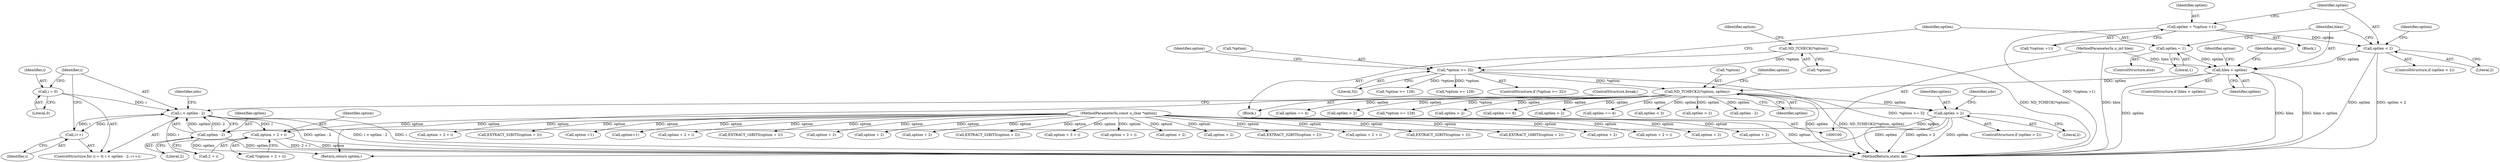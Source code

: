 digraph "0_tcpdump_211124b972e74f0da66bc8b16f181f78793e2f66@pointer" {
"1000425" [label="(Call,option + 2 + i)"];
"1000102" [label="(MethodParameterIn,const u_char *option)"];
"1000412" [label="(Call,i < optlen - 2)"];
"1000417" [label="(Call,i++)"];
"1000409" [label="(Call,i = 0)"];
"1000414" [label="(Call,optlen - 2)"];
"1000400" [label="(Call,optlen > 2)"];
"1000191" [label="(Call,ND_TCHECK2(*option, optlen))"];
"1000111" [label="(Call,*option >= 32)"];
"1000107" [label="(Call,ND_TCHECK(*option))"];
"1000162" [label="(Call,hlen < optlen)"];
"1000103" [label="(MethodParameterIn,u_int hlen)"];
"1000158" [label="(Call,optlen = 1)"];
"1000128" [label="(Call,optlen < 2)"];
"1000121" [label="(Call,optlen = *(option +1))"];
"1000412" [label="(Call,i < optlen - 2)"];
"1000417" [label="(Call,i++)"];
"1000427" [label="(Call,2 + i)"];
"1000113" [label="(Identifier,option)"];
"1000282" [label="(Call,option + 2)"];
"1000112" [label="(Call,*option)"];
"1000416" [label="(Literal,2)"];
"1000474" [label="(Call,EXTRACT_32BITS(option + 2))"];
"1000194" [label="(Identifier,optlen)"];
"1000402" [label="(Literal,2)"];
"1000466" [label="(Call,optlen == 4)"];
"1000399" [label="(ControlStructure,if (optlen > 2))"];
"1000458" [label="(Call,option + 2 + i)"];
"1000540" [label="(Call,optlen > 2)"];
"1000514" [label="(Call,EXTRACT_32BITS(option + 2))"];
"1000164" [label="(Identifier,optlen)"];
"1000127" [label="(ControlStructure,if (optlen < 2))"];
"1000161" [label="(ControlStructure,if (hlen < optlen))"];
"1000111" [label="(Call,*option >= 32)"];
"1000193" [label="(Identifier,option)"];
"1000217" [label="(Call,EXTRACT_16BITS(option + 2))"];
"1000475" [label="(Call,option + 2)"];
"1000114" [label="(Literal,32)"];
"1000421" [label="(Identifier,ndo)"];
"1000135" [label="(Identifier,option)"];
"1000565" [label="(Call,option + 2 + i)"];
"1000108" [label="(Call,*option)"];
"1000167" [label="(Call,*option >= 128)"];
"1000529" [label="(Call,option + 2)"];
"1000571" [label="(Return,return optlen;)"];
"1000415" [label="(Identifier,optlen)"];
"1000159" [label="(Identifier,optlen)"];
"1000158" [label="(Call,optlen = 1)"];
"1000408" [label="(ControlStructure,for (i = 0; i < optlen - 2; i++))"];
"1000269" [label="(Call,option + 2)"];
"1000392" [label="(Call,option + 2 + i)"];
"1000107" [label="(Call,ND_TCHECK(*option))"];
"1000119" [label="(Identifier,option)"];
"1000424" [label="(Call,*(option + 2 + i))"];
"1000123" [label="(Call,*(option +1))"];
"1000160" [label="(Literal,1)"];
"1000400" [label="(Call,optlen > 2)"];
"1000191" [label="(Call,ND_TCHECK2(*option, optlen))"];
"1000196" [label="(Call,*option >= 128)"];
"1000433" [label="(Call,optlen > 2)"];
"1000413" [label="(Identifier,i)"];
"1000582" [label="(MethodReturn,static int)"];
"1000494" [label="(Call,EXTRACT_32BITS(option + 2))"];
"1000426" [label="(Identifier,option)"];
"1000121" [label="(Call,optlen = *(option +1))"];
"1000506" [label="(Call,optlen == 6)"];
"1000310" [label="(Call,optlen > 2)"];
"1000406" [label="(Identifier,ndo)"];
"1000128" [label="(Call,optlen < 2)"];
"1000414" [label="(Call,optlen - 2)"];
"1000162" [label="(Call,hlen < optlen)"];
"1000486" [label="(Call,optlen == 4)"];
"1000418" [label="(Identifier,i)"];
"1000124" [label="(Call,option +1)"];
"1000130" [label="(Literal,2)"];
"1000122" [label="(Identifier,optlen)"];
"1000425" [label="(Call,option + 2 + i)"];
"1000256" [label="(Call,optlen < 3)"];
"1000133" [label="(Call,*option >= 128)"];
"1000118" [label="(Call,option+1)"];
"1000157" [label="(ControlStructure,else)"];
"1000359" [label="(Call,option + 2 + i)"];
"1000115" [label="(Block,)"];
"1000367" [label="(Call,optlen > 2)"];
"1000192" [label="(Call,*option)"];
"1000401" [label="(Identifier,optlen)"];
"1000528" [label="(Call,EXTRACT_16BITS(option + 2))"];
"1000104" [label="(Block,)"];
"1000129" [label="(Identifier,optlen)"];
"1000410" [label="(Identifier,i)"];
"1000495" [label="(Call,option + 2)"];
"1000110" [label="(ControlStructure,if (*option >= 32))"];
"1000169" [label="(Identifier,option)"];
"1000163" [label="(Identifier,hlen)"];
"1000515" [label="(Call,option + 2)"];
"1000218" [label="(Call,option + 2)"];
"1000228" [label="(Call,EXTRACT_32BITS(option + 2))"];
"1000348" [label="(Call,optlen - 2)"];
"1000102" [label="(MethodParameterIn,const u_char *option)"];
"1000302" [label="(Call,option + 3 + i)"];
"1000409" [label="(Call,i = 0)"];
"1000103" [label="(MethodParameterIn,u_int hlen)"];
"1000335" [label="(Call,option + 2 + i)"];
"1000229" [label="(Call,option + 2)"];
"1000411" [label="(Literal,0)"];
"1000198" [label="(Identifier,option)"];
"1000430" [label="(ControlStructure,break;)"];
"1000425" -> "1000424"  [label="AST: "];
"1000425" -> "1000427"  [label="CFG: "];
"1000426" -> "1000425"  [label="AST: "];
"1000427" -> "1000425"  [label="AST: "];
"1000424" -> "1000425"  [label="CFG: "];
"1000425" -> "1000582"  [label="DDG: 2 + i"];
"1000425" -> "1000582"  [label="DDG: option"];
"1000102" -> "1000425"  [label="DDG: option"];
"1000412" -> "1000425"  [label="DDG: i"];
"1000102" -> "1000100"  [label="AST: "];
"1000102" -> "1000582"  [label="DDG: option"];
"1000102" -> "1000118"  [label="DDG: option"];
"1000102" -> "1000124"  [label="DDG: option"];
"1000102" -> "1000217"  [label="DDG: option"];
"1000102" -> "1000218"  [label="DDG: option"];
"1000102" -> "1000228"  [label="DDG: option"];
"1000102" -> "1000229"  [label="DDG: option"];
"1000102" -> "1000269"  [label="DDG: option"];
"1000102" -> "1000282"  [label="DDG: option"];
"1000102" -> "1000302"  [label="DDG: option"];
"1000102" -> "1000335"  [label="DDG: option"];
"1000102" -> "1000359"  [label="DDG: option"];
"1000102" -> "1000392"  [label="DDG: option"];
"1000102" -> "1000458"  [label="DDG: option"];
"1000102" -> "1000474"  [label="DDG: option"];
"1000102" -> "1000475"  [label="DDG: option"];
"1000102" -> "1000494"  [label="DDG: option"];
"1000102" -> "1000495"  [label="DDG: option"];
"1000102" -> "1000514"  [label="DDG: option"];
"1000102" -> "1000515"  [label="DDG: option"];
"1000102" -> "1000528"  [label="DDG: option"];
"1000102" -> "1000529"  [label="DDG: option"];
"1000102" -> "1000565"  [label="DDG: option"];
"1000412" -> "1000408"  [label="AST: "];
"1000412" -> "1000414"  [label="CFG: "];
"1000413" -> "1000412"  [label="AST: "];
"1000414" -> "1000412"  [label="AST: "];
"1000421" -> "1000412"  [label="CFG: "];
"1000430" -> "1000412"  [label="CFG: "];
"1000412" -> "1000582"  [label="DDG: i < optlen - 2"];
"1000412" -> "1000582"  [label="DDG: optlen - 2"];
"1000412" -> "1000582"  [label="DDG: i"];
"1000417" -> "1000412"  [label="DDG: i"];
"1000409" -> "1000412"  [label="DDG: i"];
"1000414" -> "1000412"  [label="DDG: optlen"];
"1000414" -> "1000412"  [label="DDG: 2"];
"1000412" -> "1000417"  [label="DDG: i"];
"1000412" -> "1000427"  [label="DDG: i"];
"1000417" -> "1000408"  [label="AST: "];
"1000417" -> "1000418"  [label="CFG: "];
"1000418" -> "1000417"  [label="AST: "];
"1000413" -> "1000417"  [label="CFG: "];
"1000409" -> "1000408"  [label="AST: "];
"1000409" -> "1000411"  [label="CFG: "];
"1000410" -> "1000409"  [label="AST: "];
"1000411" -> "1000409"  [label="AST: "];
"1000413" -> "1000409"  [label="CFG: "];
"1000414" -> "1000416"  [label="CFG: "];
"1000415" -> "1000414"  [label="AST: "];
"1000416" -> "1000414"  [label="AST: "];
"1000414" -> "1000582"  [label="DDG: optlen"];
"1000400" -> "1000414"  [label="DDG: optlen"];
"1000414" -> "1000571"  [label="DDG: optlen"];
"1000400" -> "1000399"  [label="AST: "];
"1000400" -> "1000402"  [label="CFG: "];
"1000401" -> "1000400"  [label="AST: "];
"1000402" -> "1000400"  [label="AST: "];
"1000406" -> "1000400"  [label="CFG: "];
"1000430" -> "1000400"  [label="CFG: "];
"1000400" -> "1000582"  [label="DDG: optlen"];
"1000400" -> "1000582"  [label="DDG: optlen > 2"];
"1000191" -> "1000400"  [label="DDG: optlen"];
"1000400" -> "1000571"  [label="DDG: optlen"];
"1000191" -> "1000104"  [label="AST: "];
"1000191" -> "1000194"  [label="CFG: "];
"1000192" -> "1000191"  [label="AST: "];
"1000194" -> "1000191"  [label="AST: "];
"1000198" -> "1000191"  [label="CFG: "];
"1000191" -> "1000582"  [label="DDG: optlen"];
"1000191" -> "1000582"  [label="DDG: ND_TCHECK2(*option, optlen)"];
"1000111" -> "1000191"  [label="DDG: *option"];
"1000162" -> "1000191"  [label="DDG: optlen"];
"1000191" -> "1000196"  [label="DDG: *option"];
"1000191" -> "1000256"  [label="DDG: optlen"];
"1000191" -> "1000310"  [label="DDG: optlen"];
"1000191" -> "1000348"  [label="DDG: optlen"];
"1000191" -> "1000367"  [label="DDG: optlen"];
"1000191" -> "1000433"  [label="DDG: optlen"];
"1000191" -> "1000466"  [label="DDG: optlen"];
"1000191" -> "1000486"  [label="DDG: optlen"];
"1000191" -> "1000506"  [label="DDG: optlen"];
"1000191" -> "1000540"  [label="DDG: optlen"];
"1000191" -> "1000571"  [label="DDG: optlen"];
"1000111" -> "1000110"  [label="AST: "];
"1000111" -> "1000114"  [label="CFG: "];
"1000112" -> "1000111"  [label="AST: "];
"1000114" -> "1000111"  [label="AST: "];
"1000119" -> "1000111"  [label="CFG: "];
"1000159" -> "1000111"  [label="CFG: "];
"1000111" -> "1000582"  [label="DDG: *option >= 32"];
"1000107" -> "1000111"  [label="DDG: *option"];
"1000111" -> "1000133"  [label="DDG: *option"];
"1000111" -> "1000167"  [label="DDG: *option"];
"1000107" -> "1000104"  [label="AST: "];
"1000107" -> "1000108"  [label="CFG: "];
"1000108" -> "1000107"  [label="AST: "];
"1000113" -> "1000107"  [label="CFG: "];
"1000107" -> "1000582"  [label="DDG: ND_TCHECK(*option)"];
"1000162" -> "1000161"  [label="AST: "];
"1000162" -> "1000164"  [label="CFG: "];
"1000163" -> "1000162"  [label="AST: "];
"1000164" -> "1000162"  [label="AST: "];
"1000169" -> "1000162"  [label="CFG: "];
"1000193" -> "1000162"  [label="CFG: "];
"1000162" -> "1000582"  [label="DDG: optlen"];
"1000162" -> "1000582"  [label="DDG: hlen"];
"1000162" -> "1000582"  [label="DDG: hlen < optlen"];
"1000103" -> "1000162"  [label="DDG: hlen"];
"1000158" -> "1000162"  [label="DDG: optlen"];
"1000128" -> "1000162"  [label="DDG: optlen"];
"1000103" -> "1000100"  [label="AST: "];
"1000103" -> "1000582"  [label="DDG: hlen"];
"1000158" -> "1000157"  [label="AST: "];
"1000158" -> "1000160"  [label="CFG: "];
"1000159" -> "1000158"  [label="AST: "];
"1000160" -> "1000158"  [label="AST: "];
"1000163" -> "1000158"  [label="CFG: "];
"1000128" -> "1000127"  [label="AST: "];
"1000128" -> "1000130"  [label="CFG: "];
"1000129" -> "1000128"  [label="AST: "];
"1000130" -> "1000128"  [label="AST: "];
"1000135" -> "1000128"  [label="CFG: "];
"1000163" -> "1000128"  [label="CFG: "];
"1000128" -> "1000582"  [label="DDG: optlen"];
"1000128" -> "1000582"  [label="DDG: optlen < 2"];
"1000121" -> "1000128"  [label="DDG: optlen"];
"1000121" -> "1000115"  [label="AST: "];
"1000121" -> "1000123"  [label="CFG: "];
"1000122" -> "1000121"  [label="AST: "];
"1000123" -> "1000121"  [label="AST: "];
"1000129" -> "1000121"  [label="CFG: "];
"1000121" -> "1000582"  [label="DDG: *(option +1)"];
}
